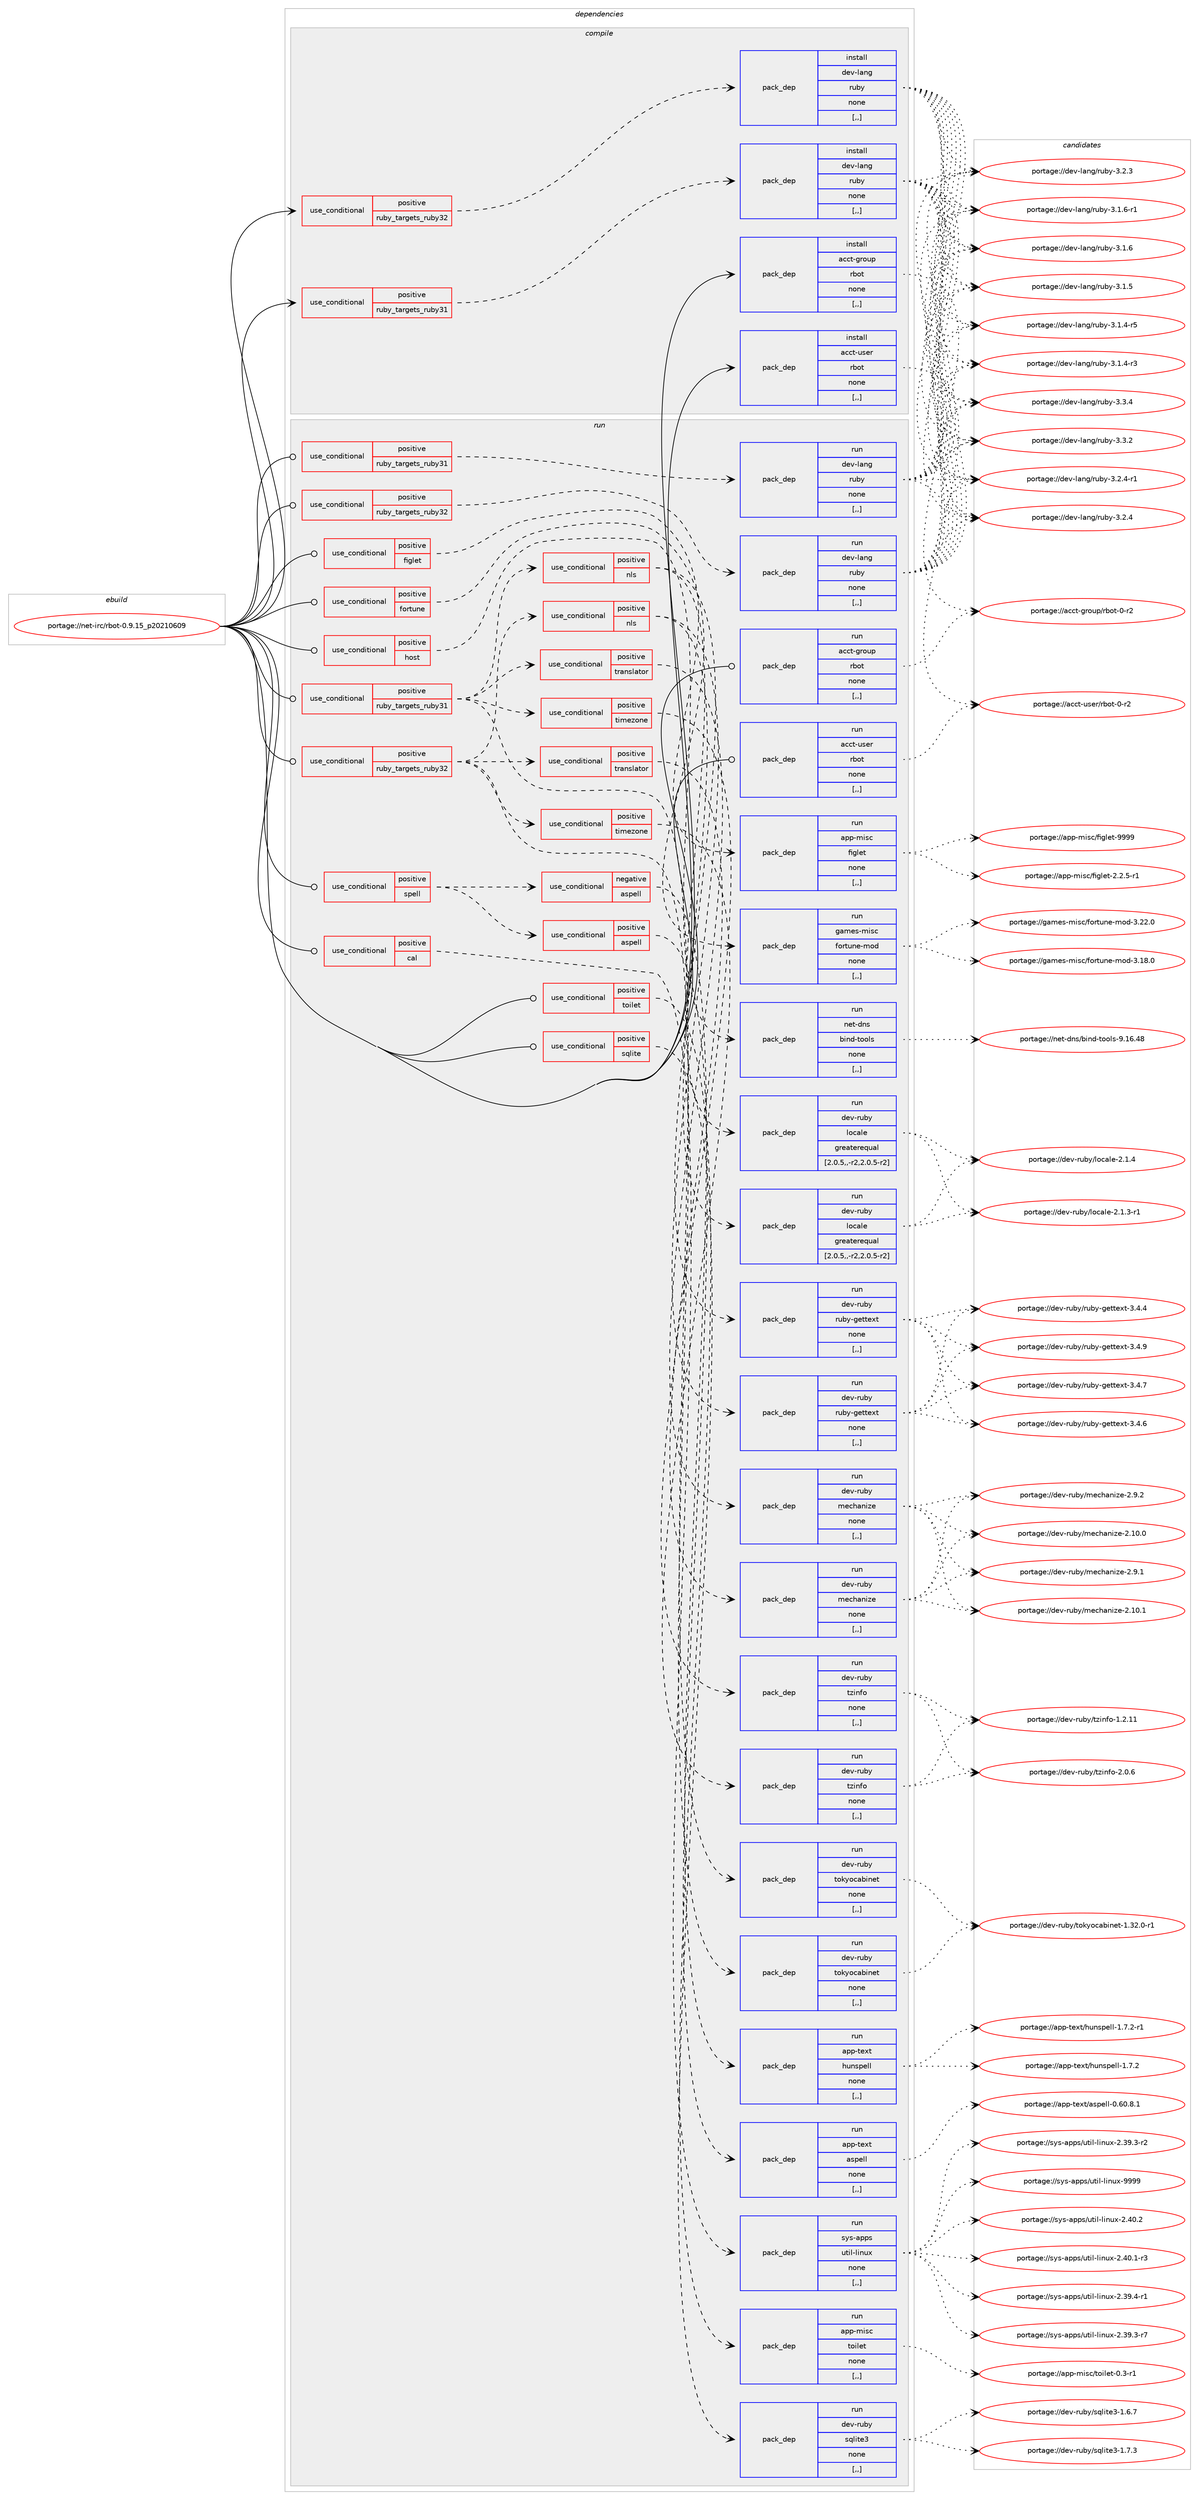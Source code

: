 digraph prolog {

# *************
# Graph options
# *************

newrank=true;
concentrate=true;
compound=true;
graph [rankdir=LR,fontname=Helvetica,fontsize=10,ranksep=1.5];#, ranksep=2.5, nodesep=0.2];
edge  [arrowhead=vee];
node  [fontname=Helvetica,fontsize=10];

# **********
# The ebuild
# **********

subgraph cluster_leftcol {
color=gray;
rank=same;
label=<<i>ebuild</i>>;
id [label="portage://net-irc/rbot-0.9.15_p20210609", color=red, width=4, href="../net-irc/rbot-0.9.15_p20210609.svg"];
}

# ****************
# The dependencies
# ****************

subgraph cluster_midcol {
color=gray;
label=<<i>dependencies</i>>;
subgraph cluster_compile {
fillcolor="#eeeeee";
style=filled;
label=<<i>compile</i>>;
subgraph cond83 {
dependency318 [label=<<TABLE BORDER="0" CELLBORDER="1" CELLSPACING="0" CELLPADDING="4"><TR><TD ROWSPAN="3" CELLPADDING="10">use_conditional</TD></TR><TR><TD>positive</TD></TR><TR><TD>ruby_targets_ruby31</TD></TR></TABLE>>, shape=none, color=red];
subgraph pack235 {
dependency319 [label=<<TABLE BORDER="0" CELLBORDER="1" CELLSPACING="0" CELLPADDING="4" WIDTH="220"><TR><TD ROWSPAN="6" CELLPADDING="30">pack_dep</TD></TR><TR><TD WIDTH="110">install</TD></TR><TR><TD>dev-lang</TD></TR><TR><TD>ruby</TD></TR><TR><TD>none</TD></TR><TR><TD>[,,]</TD></TR></TABLE>>, shape=none, color=blue];
}
dependency318:e -> dependency319:w [weight=20,style="dashed",arrowhead="vee"];
}
id:e -> dependency318:w [weight=20,style="solid",arrowhead="vee"];
subgraph cond84 {
dependency320 [label=<<TABLE BORDER="0" CELLBORDER="1" CELLSPACING="0" CELLPADDING="4"><TR><TD ROWSPAN="3" CELLPADDING="10">use_conditional</TD></TR><TR><TD>positive</TD></TR><TR><TD>ruby_targets_ruby32</TD></TR></TABLE>>, shape=none, color=red];
subgraph pack236 {
dependency321 [label=<<TABLE BORDER="0" CELLBORDER="1" CELLSPACING="0" CELLPADDING="4" WIDTH="220"><TR><TD ROWSPAN="6" CELLPADDING="30">pack_dep</TD></TR><TR><TD WIDTH="110">install</TD></TR><TR><TD>dev-lang</TD></TR><TR><TD>ruby</TD></TR><TR><TD>none</TD></TR><TR><TD>[,,]</TD></TR></TABLE>>, shape=none, color=blue];
}
dependency320:e -> dependency321:w [weight=20,style="dashed",arrowhead="vee"];
}
id:e -> dependency320:w [weight=20,style="solid",arrowhead="vee"];
subgraph pack237 {
dependency322 [label=<<TABLE BORDER="0" CELLBORDER="1" CELLSPACING="0" CELLPADDING="4" WIDTH="220"><TR><TD ROWSPAN="6" CELLPADDING="30">pack_dep</TD></TR><TR><TD WIDTH="110">install</TD></TR><TR><TD>acct-group</TD></TR><TR><TD>rbot</TD></TR><TR><TD>none</TD></TR><TR><TD>[,,]</TD></TR></TABLE>>, shape=none, color=blue];
}
id:e -> dependency322:w [weight=20,style="solid",arrowhead="vee"];
subgraph pack238 {
dependency323 [label=<<TABLE BORDER="0" CELLBORDER="1" CELLSPACING="0" CELLPADDING="4" WIDTH="220"><TR><TD ROWSPAN="6" CELLPADDING="30">pack_dep</TD></TR><TR><TD WIDTH="110">install</TD></TR><TR><TD>acct-user</TD></TR><TR><TD>rbot</TD></TR><TR><TD>none</TD></TR><TR><TD>[,,]</TD></TR></TABLE>>, shape=none, color=blue];
}
id:e -> dependency323:w [weight=20,style="solid",arrowhead="vee"];
}
subgraph cluster_compileandrun {
fillcolor="#eeeeee";
style=filled;
label=<<i>compile and run</i>>;
}
subgraph cluster_run {
fillcolor="#eeeeee";
style=filled;
label=<<i>run</i>>;
subgraph cond85 {
dependency324 [label=<<TABLE BORDER="0" CELLBORDER="1" CELLSPACING="0" CELLPADDING="4"><TR><TD ROWSPAN="3" CELLPADDING="10">use_conditional</TD></TR><TR><TD>positive</TD></TR><TR><TD>cal</TD></TR></TABLE>>, shape=none, color=red];
subgraph pack239 {
dependency325 [label=<<TABLE BORDER="0" CELLBORDER="1" CELLSPACING="0" CELLPADDING="4" WIDTH="220"><TR><TD ROWSPAN="6" CELLPADDING="30">pack_dep</TD></TR><TR><TD WIDTH="110">run</TD></TR><TR><TD>sys-apps</TD></TR><TR><TD>util-linux</TD></TR><TR><TD>none</TD></TR><TR><TD>[,,]</TD></TR></TABLE>>, shape=none, color=blue];
}
dependency324:e -> dependency325:w [weight=20,style="dashed",arrowhead="vee"];
}
id:e -> dependency324:w [weight=20,style="solid",arrowhead="odot"];
subgraph cond86 {
dependency326 [label=<<TABLE BORDER="0" CELLBORDER="1" CELLSPACING="0" CELLPADDING="4"><TR><TD ROWSPAN="3" CELLPADDING="10">use_conditional</TD></TR><TR><TD>positive</TD></TR><TR><TD>figlet</TD></TR></TABLE>>, shape=none, color=red];
subgraph pack240 {
dependency327 [label=<<TABLE BORDER="0" CELLBORDER="1" CELLSPACING="0" CELLPADDING="4" WIDTH="220"><TR><TD ROWSPAN="6" CELLPADDING="30">pack_dep</TD></TR><TR><TD WIDTH="110">run</TD></TR><TR><TD>app-misc</TD></TR><TR><TD>figlet</TD></TR><TR><TD>none</TD></TR><TR><TD>[,,]</TD></TR></TABLE>>, shape=none, color=blue];
}
dependency326:e -> dependency327:w [weight=20,style="dashed",arrowhead="vee"];
}
id:e -> dependency326:w [weight=20,style="solid",arrowhead="odot"];
subgraph cond87 {
dependency328 [label=<<TABLE BORDER="0" CELLBORDER="1" CELLSPACING="0" CELLPADDING="4"><TR><TD ROWSPAN="3" CELLPADDING="10">use_conditional</TD></TR><TR><TD>positive</TD></TR><TR><TD>fortune</TD></TR></TABLE>>, shape=none, color=red];
subgraph pack241 {
dependency329 [label=<<TABLE BORDER="0" CELLBORDER="1" CELLSPACING="0" CELLPADDING="4" WIDTH="220"><TR><TD ROWSPAN="6" CELLPADDING="30">pack_dep</TD></TR><TR><TD WIDTH="110">run</TD></TR><TR><TD>games-misc</TD></TR><TR><TD>fortune-mod</TD></TR><TR><TD>none</TD></TR><TR><TD>[,,]</TD></TR></TABLE>>, shape=none, color=blue];
}
dependency328:e -> dependency329:w [weight=20,style="dashed",arrowhead="vee"];
}
id:e -> dependency328:w [weight=20,style="solid",arrowhead="odot"];
subgraph cond88 {
dependency330 [label=<<TABLE BORDER="0" CELLBORDER="1" CELLSPACING="0" CELLPADDING="4"><TR><TD ROWSPAN="3" CELLPADDING="10">use_conditional</TD></TR><TR><TD>positive</TD></TR><TR><TD>host</TD></TR></TABLE>>, shape=none, color=red];
subgraph pack242 {
dependency331 [label=<<TABLE BORDER="0" CELLBORDER="1" CELLSPACING="0" CELLPADDING="4" WIDTH="220"><TR><TD ROWSPAN="6" CELLPADDING="30">pack_dep</TD></TR><TR><TD WIDTH="110">run</TD></TR><TR><TD>net-dns</TD></TR><TR><TD>bind-tools</TD></TR><TR><TD>none</TD></TR><TR><TD>[,,]</TD></TR></TABLE>>, shape=none, color=blue];
}
dependency330:e -> dependency331:w [weight=20,style="dashed",arrowhead="vee"];
}
id:e -> dependency330:w [weight=20,style="solid",arrowhead="odot"];
subgraph cond89 {
dependency332 [label=<<TABLE BORDER="0" CELLBORDER="1" CELLSPACING="0" CELLPADDING="4"><TR><TD ROWSPAN="3" CELLPADDING="10">use_conditional</TD></TR><TR><TD>positive</TD></TR><TR><TD>ruby_targets_ruby31</TD></TR></TABLE>>, shape=none, color=red];
subgraph pack243 {
dependency333 [label=<<TABLE BORDER="0" CELLBORDER="1" CELLSPACING="0" CELLPADDING="4" WIDTH="220"><TR><TD ROWSPAN="6" CELLPADDING="30">pack_dep</TD></TR><TR><TD WIDTH="110">run</TD></TR><TR><TD>dev-lang</TD></TR><TR><TD>ruby</TD></TR><TR><TD>none</TD></TR><TR><TD>[,,]</TD></TR></TABLE>>, shape=none, color=blue];
}
dependency332:e -> dependency333:w [weight=20,style="dashed",arrowhead="vee"];
}
id:e -> dependency332:w [weight=20,style="solid",arrowhead="odot"];
subgraph cond90 {
dependency334 [label=<<TABLE BORDER="0" CELLBORDER="1" CELLSPACING="0" CELLPADDING="4"><TR><TD ROWSPAN="3" CELLPADDING="10">use_conditional</TD></TR><TR><TD>positive</TD></TR><TR><TD>ruby_targets_ruby31</TD></TR></TABLE>>, shape=none, color=red];
subgraph pack244 {
dependency335 [label=<<TABLE BORDER="0" CELLBORDER="1" CELLSPACING="0" CELLPADDING="4" WIDTH="220"><TR><TD ROWSPAN="6" CELLPADDING="30">pack_dep</TD></TR><TR><TD WIDTH="110">run</TD></TR><TR><TD>dev-ruby</TD></TR><TR><TD>tokyocabinet</TD></TR><TR><TD>none</TD></TR><TR><TD>[,,]</TD></TR></TABLE>>, shape=none, color=blue];
}
dependency334:e -> dependency335:w [weight=20,style="dashed",arrowhead="vee"];
subgraph cond91 {
dependency336 [label=<<TABLE BORDER="0" CELLBORDER="1" CELLSPACING="0" CELLPADDING="4"><TR><TD ROWSPAN="3" CELLPADDING="10">use_conditional</TD></TR><TR><TD>positive</TD></TR><TR><TD>timezone</TD></TR></TABLE>>, shape=none, color=red];
subgraph pack245 {
dependency337 [label=<<TABLE BORDER="0" CELLBORDER="1" CELLSPACING="0" CELLPADDING="4" WIDTH="220"><TR><TD ROWSPAN="6" CELLPADDING="30">pack_dep</TD></TR><TR><TD WIDTH="110">run</TD></TR><TR><TD>dev-ruby</TD></TR><TR><TD>tzinfo</TD></TR><TR><TD>none</TD></TR><TR><TD>[,,]</TD></TR></TABLE>>, shape=none, color=blue];
}
dependency336:e -> dependency337:w [weight=20,style="dashed",arrowhead="vee"];
}
dependency334:e -> dependency336:w [weight=20,style="dashed",arrowhead="vee"];
subgraph cond92 {
dependency338 [label=<<TABLE BORDER="0" CELLBORDER="1" CELLSPACING="0" CELLPADDING="4"><TR><TD ROWSPAN="3" CELLPADDING="10">use_conditional</TD></TR><TR><TD>positive</TD></TR><TR><TD>translator</TD></TR></TABLE>>, shape=none, color=red];
subgraph pack246 {
dependency339 [label=<<TABLE BORDER="0" CELLBORDER="1" CELLSPACING="0" CELLPADDING="4" WIDTH="220"><TR><TD ROWSPAN="6" CELLPADDING="30">pack_dep</TD></TR><TR><TD WIDTH="110">run</TD></TR><TR><TD>dev-ruby</TD></TR><TR><TD>mechanize</TD></TR><TR><TD>none</TD></TR><TR><TD>[,,]</TD></TR></TABLE>>, shape=none, color=blue];
}
dependency338:e -> dependency339:w [weight=20,style="dashed",arrowhead="vee"];
}
dependency334:e -> dependency338:w [weight=20,style="dashed",arrowhead="vee"];
subgraph cond93 {
dependency340 [label=<<TABLE BORDER="0" CELLBORDER="1" CELLSPACING="0" CELLPADDING="4"><TR><TD ROWSPAN="3" CELLPADDING="10">use_conditional</TD></TR><TR><TD>positive</TD></TR><TR><TD>nls</TD></TR></TABLE>>, shape=none, color=red];
subgraph pack247 {
dependency341 [label=<<TABLE BORDER="0" CELLBORDER="1" CELLSPACING="0" CELLPADDING="4" WIDTH="220"><TR><TD ROWSPAN="6" CELLPADDING="30">pack_dep</TD></TR><TR><TD WIDTH="110">run</TD></TR><TR><TD>dev-ruby</TD></TR><TR><TD>ruby-gettext</TD></TR><TR><TD>none</TD></TR><TR><TD>[,,]</TD></TR></TABLE>>, shape=none, color=blue];
}
dependency340:e -> dependency341:w [weight=20,style="dashed",arrowhead="vee"];
subgraph pack248 {
dependency342 [label=<<TABLE BORDER="0" CELLBORDER="1" CELLSPACING="0" CELLPADDING="4" WIDTH="220"><TR><TD ROWSPAN="6" CELLPADDING="30">pack_dep</TD></TR><TR><TD WIDTH="110">run</TD></TR><TR><TD>dev-ruby</TD></TR><TR><TD>locale</TD></TR><TR><TD>greaterequal</TD></TR><TR><TD>[2.0.5,,-r2,2.0.5-r2]</TD></TR></TABLE>>, shape=none, color=blue];
}
dependency340:e -> dependency342:w [weight=20,style="dashed",arrowhead="vee"];
}
dependency334:e -> dependency340:w [weight=20,style="dashed",arrowhead="vee"];
}
id:e -> dependency334:w [weight=20,style="solid",arrowhead="odot"];
subgraph cond94 {
dependency343 [label=<<TABLE BORDER="0" CELLBORDER="1" CELLSPACING="0" CELLPADDING="4"><TR><TD ROWSPAN="3" CELLPADDING="10">use_conditional</TD></TR><TR><TD>positive</TD></TR><TR><TD>ruby_targets_ruby32</TD></TR></TABLE>>, shape=none, color=red];
subgraph pack249 {
dependency344 [label=<<TABLE BORDER="0" CELLBORDER="1" CELLSPACING="0" CELLPADDING="4" WIDTH="220"><TR><TD ROWSPAN="6" CELLPADDING="30">pack_dep</TD></TR><TR><TD WIDTH="110">run</TD></TR><TR><TD>dev-lang</TD></TR><TR><TD>ruby</TD></TR><TR><TD>none</TD></TR><TR><TD>[,,]</TD></TR></TABLE>>, shape=none, color=blue];
}
dependency343:e -> dependency344:w [weight=20,style="dashed",arrowhead="vee"];
}
id:e -> dependency343:w [weight=20,style="solid",arrowhead="odot"];
subgraph cond95 {
dependency345 [label=<<TABLE BORDER="0" CELLBORDER="1" CELLSPACING="0" CELLPADDING="4"><TR><TD ROWSPAN="3" CELLPADDING="10">use_conditional</TD></TR><TR><TD>positive</TD></TR><TR><TD>ruby_targets_ruby32</TD></TR></TABLE>>, shape=none, color=red];
subgraph pack250 {
dependency346 [label=<<TABLE BORDER="0" CELLBORDER="1" CELLSPACING="0" CELLPADDING="4" WIDTH="220"><TR><TD ROWSPAN="6" CELLPADDING="30">pack_dep</TD></TR><TR><TD WIDTH="110">run</TD></TR><TR><TD>dev-ruby</TD></TR><TR><TD>tokyocabinet</TD></TR><TR><TD>none</TD></TR><TR><TD>[,,]</TD></TR></TABLE>>, shape=none, color=blue];
}
dependency345:e -> dependency346:w [weight=20,style="dashed",arrowhead="vee"];
subgraph cond96 {
dependency347 [label=<<TABLE BORDER="0" CELLBORDER="1" CELLSPACING="0" CELLPADDING="4"><TR><TD ROWSPAN="3" CELLPADDING="10">use_conditional</TD></TR><TR><TD>positive</TD></TR><TR><TD>timezone</TD></TR></TABLE>>, shape=none, color=red];
subgraph pack251 {
dependency348 [label=<<TABLE BORDER="0" CELLBORDER="1" CELLSPACING="0" CELLPADDING="4" WIDTH="220"><TR><TD ROWSPAN="6" CELLPADDING="30">pack_dep</TD></TR><TR><TD WIDTH="110">run</TD></TR><TR><TD>dev-ruby</TD></TR><TR><TD>tzinfo</TD></TR><TR><TD>none</TD></TR><TR><TD>[,,]</TD></TR></TABLE>>, shape=none, color=blue];
}
dependency347:e -> dependency348:w [weight=20,style="dashed",arrowhead="vee"];
}
dependency345:e -> dependency347:w [weight=20,style="dashed",arrowhead="vee"];
subgraph cond97 {
dependency349 [label=<<TABLE BORDER="0" CELLBORDER="1" CELLSPACING="0" CELLPADDING="4"><TR><TD ROWSPAN="3" CELLPADDING="10">use_conditional</TD></TR><TR><TD>positive</TD></TR><TR><TD>translator</TD></TR></TABLE>>, shape=none, color=red];
subgraph pack252 {
dependency350 [label=<<TABLE BORDER="0" CELLBORDER="1" CELLSPACING="0" CELLPADDING="4" WIDTH="220"><TR><TD ROWSPAN="6" CELLPADDING="30">pack_dep</TD></TR><TR><TD WIDTH="110">run</TD></TR><TR><TD>dev-ruby</TD></TR><TR><TD>mechanize</TD></TR><TR><TD>none</TD></TR><TR><TD>[,,]</TD></TR></TABLE>>, shape=none, color=blue];
}
dependency349:e -> dependency350:w [weight=20,style="dashed",arrowhead="vee"];
}
dependency345:e -> dependency349:w [weight=20,style="dashed",arrowhead="vee"];
subgraph cond98 {
dependency351 [label=<<TABLE BORDER="0" CELLBORDER="1" CELLSPACING="0" CELLPADDING="4"><TR><TD ROWSPAN="3" CELLPADDING="10">use_conditional</TD></TR><TR><TD>positive</TD></TR><TR><TD>nls</TD></TR></TABLE>>, shape=none, color=red];
subgraph pack253 {
dependency352 [label=<<TABLE BORDER="0" CELLBORDER="1" CELLSPACING="0" CELLPADDING="4" WIDTH="220"><TR><TD ROWSPAN="6" CELLPADDING="30">pack_dep</TD></TR><TR><TD WIDTH="110">run</TD></TR><TR><TD>dev-ruby</TD></TR><TR><TD>ruby-gettext</TD></TR><TR><TD>none</TD></TR><TR><TD>[,,]</TD></TR></TABLE>>, shape=none, color=blue];
}
dependency351:e -> dependency352:w [weight=20,style="dashed",arrowhead="vee"];
subgraph pack254 {
dependency353 [label=<<TABLE BORDER="0" CELLBORDER="1" CELLSPACING="0" CELLPADDING="4" WIDTH="220"><TR><TD ROWSPAN="6" CELLPADDING="30">pack_dep</TD></TR><TR><TD WIDTH="110">run</TD></TR><TR><TD>dev-ruby</TD></TR><TR><TD>locale</TD></TR><TR><TD>greaterequal</TD></TR><TR><TD>[2.0.5,,-r2,2.0.5-r2]</TD></TR></TABLE>>, shape=none, color=blue];
}
dependency351:e -> dependency353:w [weight=20,style="dashed",arrowhead="vee"];
}
dependency345:e -> dependency351:w [weight=20,style="dashed",arrowhead="vee"];
}
id:e -> dependency345:w [weight=20,style="solid",arrowhead="odot"];
subgraph cond99 {
dependency354 [label=<<TABLE BORDER="0" CELLBORDER="1" CELLSPACING="0" CELLPADDING="4"><TR><TD ROWSPAN="3" CELLPADDING="10">use_conditional</TD></TR><TR><TD>positive</TD></TR><TR><TD>spell</TD></TR></TABLE>>, shape=none, color=red];
subgraph cond100 {
dependency355 [label=<<TABLE BORDER="0" CELLBORDER="1" CELLSPACING="0" CELLPADDING="4"><TR><TD ROWSPAN="3" CELLPADDING="10">use_conditional</TD></TR><TR><TD>positive</TD></TR><TR><TD>aspell</TD></TR></TABLE>>, shape=none, color=red];
subgraph pack255 {
dependency356 [label=<<TABLE BORDER="0" CELLBORDER="1" CELLSPACING="0" CELLPADDING="4" WIDTH="220"><TR><TD ROWSPAN="6" CELLPADDING="30">pack_dep</TD></TR><TR><TD WIDTH="110">run</TD></TR><TR><TD>app-text</TD></TR><TR><TD>aspell</TD></TR><TR><TD>none</TD></TR><TR><TD>[,,]</TD></TR></TABLE>>, shape=none, color=blue];
}
dependency355:e -> dependency356:w [weight=20,style="dashed",arrowhead="vee"];
}
dependency354:e -> dependency355:w [weight=20,style="dashed",arrowhead="vee"];
subgraph cond101 {
dependency357 [label=<<TABLE BORDER="0" CELLBORDER="1" CELLSPACING="0" CELLPADDING="4"><TR><TD ROWSPAN="3" CELLPADDING="10">use_conditional</TD></TR><TR><TD>negative</TD></TR><TR><TD>aspell</TD></TR></TABLE>>, shape=none, color=red];
subgraph pack256 {
dependency358 [label=<<TABLE BORDER="0" CELLBORDER="1" CELLSPACING="0" CELLPADDING="4" WIDTH="220"><TR><TD ROWSPAN="6" CELLPADDING="30">pack_dep</TD></TR><TR><TD WIDTH="110">run</TD></TR><TR><TD>app-text</TD></TR><TR><TD>hunspell</TD></TR><TR><TD>none</TD></TR><TR><TD>[,,]</TD></TR></TABLE>>, shape=none, color=blue];
}
dependency357:e -> dependency358:w [weight=20,style="dashed",arrowhead="vee"];
}
dependency354:e -> dependency357:w [weight=20,style="dashed",arrowhead="vee"];
}
id:e -> dependency354:w [weight=20,style="solid",arrowhead="odot"];
subgraph cond102 {
dependency359 [label=<<TABLE BORDER="0" CELLBORDER="1" CELLSPACING="0" CELLPADDING="4"><TR><TD ROWSPAN="3" CELLPADDING="10">use_conditional</TD></TR><TR><TD>positive</TD></TR><TR><TD>sqlite</TD></TR></TABLE>>, shape=none, color=red];
subgraph pack257 {
dependency360 [label=<<TABLE BORDER="0" CELLBORDER="1" CELLSPACING="0" CELLPADDING="4" WIDTH="220"><TR><TD ROWSPAN="6" CELLPADDING="30">pack_dep</TD></TR><TR><TD WIDTH="110">run</TD></TR><TR><TD>dev-ruby</TD></TR><TR><TD>sqlite3</TD></TR><TR><TD>none</TD></TR><TR><TD>[,,]</TD></TR></TABLE>>, shape=none, color=blue];
}
dependency359:e -> dependency360:w [weight=20,style="dashed",arrowhead="vee"];
}
id:e -> dependency359:w [weight=20,style="solid",arrowhead="odot"];
subgraph cond103 {
dependency361 [label=<<TABLE BORDER="0" CELLBORDER="1" CELLSPACING="0" CELLPADDING="4"><TR><TD ROWSPAN="3" CELLPADDING="10">use_conditional</TD></TR><TR><TD>positive</TD></TR><TR><TD>toilet</TD></TR></TABLE>>, shape=none, color=red];
subgraph pack258 {
dependency362 [label=<<TABLE BORDER="0" CELLBORDER="1" CELLSPACING="0" CELLPADDING="4" WIDTH="220"><TR><TD ROWSPAN="6" CELLPADDING="30">pack_dep</TD></TR><TR><TD WIDTH="110">run</TD></TR><TR><TD>app-misc</TD></TR><TR><TD>toilet</TD></TR><TR><TD>none</TD></TR><TR><TD>[,,]</TD></TR></TABLE>>, shape=none, color=blue];
}
dependency361:e -> dependency362:w [weight=20,style="dashed",arrowhead="vee"];
}
id:e -> dependency361:w [weight=20,style="solid",arrowhead="odot"];
subgraph pack259 {
dependency363 [label=<<TABLE BORDER="0" CELLBORDER="1" CELLSPACING="0" CELLPADDING="4" WIDTH="220"><TR><TD ROWSPAN="6" CELLPADDING="30">pack_dep</TD></TR><TR><TD WIDTH="110">run</TD></TR><TR><TD>acct-group</TD></TR><TR><TD>rbot</TD></TR><TR><TD>none</TD></TR><TR><TD>[,,]</TD></TR></TABLE>>, shape=none, color=blue];
}
id:e -> dependency363:w [weight=20,style="solid",arrowhead="odot"];
subgraph pack260 {
dependency364 [label=<<TABLE BORDER="0" CELLBORDER="1" CELLSPACING="0" CELLPADDING="4" WIDTH="220"><TR><TD ROWSPAN="6" CELLPADDING="30">pack_dep</TD></TR><TR><TD WIDTH="110">run</TD></TR><TR><TD>acct-user</TD></TR><TR><TD>rbot</TD></TR><TR><TD>none</TD></TR><TR><TD>[,,]</TD></TR></TABLE>>, shape=none, color=blue];
}
id:e -> dependency364:w [weight=20,style="solid",arrowhead="odot"];
}
}

# **************
# The candidates
# **************

subgraph cluster_choices {
rank=same;
color=gray;
label=<<i>candidates</i>>;

subgraph choice235 {
color=black;
nodesep=1;
choice10010111845108971101034711411798121455146514652 [label="portage://dev-lang/ruby-3.3.4", color=red, width=4,href="../dev-lang/ruby-3.3.4.svg"];
choice10010111845108971101034711411798121455146514650 [label="portage://dev-lang/ruby-3.3.2", color=red, width=4,href="../dev-lang/ruby-3.3.2.svg"];
choice100101118451089711010347114117981214551465046524511449 [label="portage://dev-lang/ruby-3.2.4-r1", color=red, width=4,href="../dev-lang/ruby-3.2.4-r1.svg"];
choice10010111845108971101034711411798121455146504652 [label="portage://dev-lang/ruby-3.2.4", color=red, width=4,href="../dev-lang/ruby-3.2.4.svg"];
choice10010111845108971101034711411798121455146504651 [label="portage://dev-lang/ruby-3.2.3", color=red, width=4,href="../dev-lang/ruby-3.2.3.svg"];
choice100101118451089711010347114117981214551464946544511449 [label="portage://dev-lang/ruby-3.1.6-r1", color=red, width=4,href="../dev-lang/ruby-3.1.6-r1.svg"];
choice10010111845108971101034711411798121455146494654 [label="portage://dev-lang/ruby-3.1.6", color=red, width=4,href="../dev-lang/ruby-3.1.6.svg"];
choice10010111845108971101034711411798121455146494653 [label="portage://dev-lang/ruby-3.1.5", color=red, width=4,href="../dev-lang/ruby-3.1.5.svg"];
choice100101118451089711010347114117981214551464946524511453 [label="portage://dev-lang/ruby-3.1.4-r5", color=red, width=4,href="../dev-lang/ruby-3.1.4-r5.svg"];
choice100101118451089711010347114117981214551464946524511451 [label="portage://dev-lang/ruby-3.1.4-r3", color=red, width=4,href="../dev-lang/ruby-3.1.4-r3.svg"];
dependency319:e -> choice10010111845108971101034711411798121455146514652:w [style=dotted,weight="100"];
dependency319:e -> choice10010111845108971101034711411798121455146514650:w [style=dotted,weight="100"];
dependency319:e -> choice100101118451089711010347114117981214551465046524511449:w [style=dotted,weight="100"];
dependency319:e -> choice10010111845108971101034711411798121455146504652:w [style=dotted,weight="100"];
dependency319:e -> choice10010111845108971101034711411798121455146504651:w [style=dotted,weight="100"];
dependency319:e -> choice100101118451089711010347114117981214551464946544511449:w [style=dotted,weight="100"];
dependency319:e -> choice10010111845108971101034711411798121455146494654:w [style=dotted,weight="100"];
dependency319:e -> choice10010111845108971101034711411798121455146494653:w [style=dotted,weight="100"];
dependency319:e -> choice100101118451089711010347114117981214551464946524511453:w [style=dotted,weight="100"];
dependency319:e -> choice100101118451089711010347114117981214551464946524511451:w [style=dotted,weight="100"];
}
subgraph choice236 {
color=black;
nodesep=1;
choice10010111845108971101034711411798121455146514652 [label="portage://dev-lang/ruby-3.3.4", color=red, width=4,href="../dev-lang/ruby-3.3.4.svg"];
choice10010111845108971101034711411798121455146514650 [label="portage://dev-lang/ruby-3.3.2", color=red, width=4,href="../dev-lang/ruby-3.3.2.svg"];
choice100101118451089711010347114117981214551465046524511449 [label="portage://dev-lang/ruby-3.2.4-r1", color=red, width=4,href="../dev-lang/ruby-3.2.4-r1.svg"];
choice10010111845108971101034711411798121455146504652 [label="portage://dev-lang/ruby-3.2.4", color=red, width=4,href="../dev-lang/ruby-3.2.4.svg"];
choice10010111845108971101034711411798121455146504651 [label="portage://dev-lang/ruby-3.2.3", color=red, width=4,href="../dev-lang/ruby-3.2.3.svg"];
choice100101118451089711010347114117981214551464946544511449 [label="portage://dev-lang/ruby-3.1.6-r1", color=red, width=4,href="../dev-lang/ruby-3.1.6-r1.svg"];
choice10010111845108971101034711411798121455146494654 [label="portage://dev-lang/ruby-3.1.6", color=red, width=4,href="../dev-lang/ruby-3.1.6.svg"];
choice10010111845108971101034711411798121455146494653 [label="portage://dev-lang/ruby-3.1.5", color=red, width=4,href="../dev-lang/ruby-3.1.5.svg"];
choice100101118451089711010347114117981214551464946524511453 [label="portage://dev-lang/ruby-3.1.4-r5", color=red, width=4,href="../dev-lang/ruby-3.1.4-r5.svg"];
choice100101118451089711010347114117981214551464946524511451 [label="portage://dev-lang/ruby-3.1.4-r3", color=red, width=4,href="../dev-lang/ruby-3.1.4-r3.svg"];
dependency321:e -> choice10010111845108971101034711411798121455146514652:w [style=dotted,weight="100"];
dependency321:e -> choice10010111845108971101034711411798121455146514650:w [style=dotted,weight="100"];
dependency321:e -> choice100101118451089711010347114117981214551465046524511449:w [style=dotted,weight="100"];
dependency321:e -> choice10010111845108971101034711411798121455146504652:w [style=dotted,weight="100"];
dependency321:e -> choice10010111845108971101034711411798121455146504651:w [style=dotted,weight="100"];
dependency321:e -> choice100101118451089711010347114117981214551464946544511449:w [style=dotted,weight="100"];
dependency321:e -> choice10010111845108971101034711411798121455146494654:w [style=dotted,weight="100"];
dependency321:e -> choice10010111845108971101034711411798121455146494653:w [style=dotted,weight="100"];
dependency321:e -> choice100101118451089711010347114117981214551464946524511453:w [style=dotted,weight="100"];
dependency321:e -> choice100101118451089711010347114117981214551464946524511451:w [style=dotted,weight="100"];
}
subgraph choice237 {
color=black;
nodesep=1;
choice97999911645103114111117112471149811111645484511450 [label="portage://acct-group/rbot-0-r2", color=red, width=4,href="../acct-group/rbot-0-r2.svg"];
dependency322:e -> choice97999911645103114111117112471149811111645484511450:w [style=dotted,weight="100"];
}
subgraph choice238 {
color=black;
nodesep=1;
choice97999911645117115101114471149811111645484511450 [label="portage://acct-user/rbot-0-r2", color=red, width=4,href="../acct-user/rbot-0-r2.svg"];
dependency323:e -> choice97999911645117115101114471149811111645484511450:w [style=dotted,weight="100"];
}
subgraph choice239 {
color=black;
nodesep=1;
choice115121115459711211211547117116105108451081051101171204557575757 [label="portage://sys-apps/util-linux-9999", color=red, width=4,href="../sys-apps/util-linux-9999.svg"];
choice1151211154597112112115471171161051084510810511011712045504652484650 [label="portage://sys-apps/util-linux-2.40.2", color=red, width=4,href="../sys-apps/util-linux-2.40.2.svg"];
choice11512111545971121121154711711610510845108105110117120455046524846494511451 [label="portage://sys-apps/util-linux-2.40.1-r3", color=red, width=4,href="../sys-apps/util-linux-2.40.1-r3.svg"];
choice11512111545971121121154711711610510845108105110117120455046515746524511449 [label="portage://sys-apps/util-linux-2.39.4-r1", color=red, width=4,href="../sys-apps/util-linux-2.39.4-r1.svg"];
choice11512111545971121121154711711610510845108105110117120455046515746514511455 [label="portage://sys-apps/util-linux-2.39.3-r7", color=red, width=4,href="../sys-apps/util-linux-2.39.3-r7.svg"];
choice11512111545971121121154711711610510845108105110117120455046515746514511450 [label="portage://sys-apps/util-linux-2.39.3-r2", color=red, width=4,href="../sys-apps/util-linux-2.39.3-r2.svg"];
dependency325:e -> choice115121115459711211211547117116105108451081051101171204557575757:w [style=dotted,weight="100"];
dependency325:e -> choice1151211154597112112115471171161051084510810511011712045504652484650:w [style=dotted,weight="100"];
dependency325:e -> choice11512111545971121121154711711610510845108105110117120455046524846494511451:w [style=dotted,weight="100"];
dependency325:e -> choice11512111545971121121154711711610510845108105110117120455046515746524511449:w [style=dotted,weight="100"];
dependency325:e -> choice11512111545971121121154711711610510845108105110117120455046515746514511455:w [style=dotted,weight="100"];
dependency325:e -> choice11512111545971121121154711711610510845108105110117120455046515746514511450:w [style=dotted,weight="100"];
}
subgraph choice240 {
color=black;
nodesep=1;
choice971121124510910511599471021051031081011164557575757 [label="portage://app-misc/figlet-9999", color=red, width=4,href="../app-misc/figlet-9999.svg"];
choice971121124510910511599471021051031081011164550465046534511449 [label="portage://app-misc/figlet-2.2.5-r1", color=red, width=4,href="../app-misc/figlet-2.2.5-r1.svg"];
dependency327:e -> choice971121124510910511599471021051031081011164557575757:w [style=dotted,weight="100"];
dependency327:e -> choice971121124510910511599471021051031081011164550465046534511449:w [style=dotted,weight="100"];
}
subgraph choice241 {
color=black;
nodesep=1;
choice103971091011154510910511599471021111141161171101014510911110045514650504648 [label="portage://games-misc/fortune-mod-3.22.0", color=red, width=4,href="../games-misc/fortune-mod-3.22.0.svg"];
choice103971091011154510910511599471021111141161171101014510911110045514649564648 [label="portage://games-misc/fortune-mod-3.18.0", color=red, width=4,href="../games-misc/fortune-mod-3.18.0.svg"];
dependency329:e -> choice103971091011154510910511599471021111141161171101014510911110045514650504648:w [style=dotted,weight="100"];
dependency329:e -> choice103971091011154510910511599471021111141161171101014510911110045514649564648:w [style=dotted,weight="100"];
}
subgraph choice242 {
color=black;
nodesep=1;
choice110101116451001101154798105110100451161111111081154557464954465256 [label="portage://net-dns/bind-tools-9.16.48", color=red, width=4,href="../net-dns/bind-tools-9.16.48.svg"];
dependency331:e -> choice110101116451001101154798105110100451161111111081154557464954465256:w [style=dotted,weight="100"];
}
subgraph choice243 {
color=black;
nodesep=1;
choice10010111845108971101034711411798121455146514652 [label="portage://dev-lang/ruby-3.3.4", color=red, width=4,href="../dev-lang/ruby-3.3.4.svg"];
choice10010111845108971101034711411798121455146514650 [label="portage://dev-lang/ruby-3.3.2", color=red, width=4,href="../dev-lang/ruby-3.3.2.svg"];
choice100101118451089711010347114117981214551465046524511449 [label="portage://dev-lang/ruby-3.2.4-r1", color=red, width=4,href="../dev-lang/ruby-3.2.4-r1.svg"];
choice10010111845108971101034711411798121455146504652 [label="portage://dev-lang/ruby-3.2.4", color=red, width=4,href="../dev-lang/ruby-3.2.4.svg"];
choice10010111845108971101034711411798121455146504651 [label="portage://dev-lang/ruby-3.2.3", color=red, width=4,href="../dev-lang/ruby-3.2.3.svg"];
choice100101118451089711010347114117981214551464946544511449 [label="portage://dev-lang/ruby-3.1.6-r1", color=red, width=4,href="../dev-lang/ruby-3.1.6-r1.svg"];
choice10010111845108971101034711411798121455146494654 [label="portage://dev-lang/ruby-3.1.6", color=red, width=4,href="../dev-lang/ruby-3.1.6.svg"];
choice10010111845108971101034711411798121455146494653 [label="portage://dev-lang/ruby-3.1.5", color=red, width=4,href="../dev-lang/ruby-3.1.5.svg"];
choice100101118451089711010347114117981214551464946524511453 [label="portage://dev-lang/ruby-3.1.4-r5", color=red, width=4,href="../dev-lang/ruby-3.1.4-r5.svg"];
choice100101118451089711010347114117981214551464946524511451 [label="portage://dev-lang/ruby-3.1.4-r3", color=red, width=4,href="../dev-lang/ruby-3.1.4-r3.svg"];
dependency333:e -> choice10010111845108971101034711411798121455146514652:w [style=dotted,weight="100"];
dependency333:e -> choice10010111845108971101034711411798121455146514650:w [style=dotted,weight="100"];
dependency333:e -> choice100101118451089711010347114117981214551465046524511449:w [style=dotted,weight="100"];
dependency333:e -> choice10010111845108971101034711411798121455146504652:w [style=dotted,weight="100"];
dependency333:e -> choice10010111845108971101034711411798121455146504651:w [style=dotted,weight="100"];
dependency333:e -> choice100101118451089711010347114117981214551464946544511449:w [style=dotted,weight="100"];
dependency333:e -> choice10010111845108971101034711411798121455146494654:w [style=dotted,weight="100"];
dependency333:e -> choice10010111845108971101034711411798121455146494653:w [style=dotted,weight="100"];
dependency333:e -> choice100101118451089711010347114117981214551464946524511453:w [style=dotted,weight="100"];
dependency333:e -> choice100101118451089711010347114117981214551464946524511451:w [style=dotted,weight="100"];
}
subgraph choice244 {
color=black;
nodesep=1;
choice100101118451141179812147116111107121111999798105110101116454946515046484511449 [label="portage://dev-ruby/tokyocabinet-1.32.0-r1", color=red, width=4,href="../dev-ruby/tokyocabinet-1.32.0-r1.svg"];
dependency335:e -> choice100101118451141179812147116111107121111999798105110101116454946515046484511449:w [style=dotted,weight="100"];
}
subgraph choice245 {
color=black;
nodesep=1;
choice100101118451141179812147116122105110102111455046484654 [label="portage://dev-ruby/tzinfo-2.0.6", color=red, width=4,href="../dev-ruby/tzinfo-2.0.6.svg"];
choice10010111845114117981214711612210511010211145494650464949 [label="portage://dev-ruby/tzinfo-1.2.11", color=red, width=4,href="../dev-ruby/tzinfo-1.2.11.svg"];
dependency337:e -> choice100101118451141179812147116122105110102111455046484654:w [style=dotted,weight="100"];
dependency337:e -> choice10010111845114117981214711612210511010211145494650464949:w [style=dotted,weight="100"];
}
subgraph choice246 {
color=black;
nodesep=1;
choice100101118451141179812147109101991049711010512210145504649484649 [label="portage://dev-ruby/mechanize-2.10.1", color=red, width=4,href="../dev-ruby/mechanize-2.10.1.svg"];
choice100101118451141179812147109101991049711010512210145504649484648 [label="portage://dev-ruby/mechanize-2.10.0", color=red, width=4,href="../dev-ruby/mechanize-2.10.0.svg"];
choice1001011184511411798121471091019910497110105122101455046574650 [label="portage://dev-ruby/mechanize-2.9.2", color=red, width=4,href="../dev-ruby/mechanize-2.9.2.svg"];
choice1001011184511411798121471091019910497110105122101455046574649 [label="portage://dev-ruby/mechanize-2.9.1", color=red, width=4,href="../dev-ruby/mechanize-2.9.1.svg"];
dependency339:e -> choice100101118451141179812147109101991049711010512210145504649484649:w [style=dotted,weight="100"];
dependency339:e -> choice100101118451141179812147109101991049711010512210145504649484648:w [style=dotted,weight="100"];
dependency339:e -> choice1001011184511411798121471091019910497110105122101455046574650:w [style=dotted,weight="100"];
dependency339:e -> choice1001011184511411798121471091019910497110105122101455046574649:w [style=dotted,weight="100"];
}
subgraph choice247 {
color=black;
nodesep=1;
choice1001011184511411798121471141179812145103101116116101120116455146524657 [label="portage://dev-ruby/ruby-gettext-3.4.9", color=red, width=4,href="../dev-ruby/ruby-gettext-3.4.9.svg"];
choice1001011184511411798121471141179812145103101116116101120116455146524655 [label="portage://dev-ruby/ruby-gettext-3.4.7", color=red, width=4,href="../dev-ruby/ruby-gettext-3.4.7.svg"];
choice1001011184511411798121471141179812145103101116116101120116455146524654 [label="portage://dev-ruby/ruby-gettext-3.4.6", color=red, width=4,href="../dev-ruby/ruby-gettext-3.4.6.svg"];
choice1001011184511411798121471141179812145103101116116101120116455146524652 [label="portage://dev-ruby/ruby-gettext-3.4.4", color=red, width=4,href="../dev-ruby/ruby-gettext-3.4.4.svg"];
dependency341:e -> choice1001011184511411798121471141179812145103101116116101120116455146524657:w [style=dotted,weight="100"];
dependency341:e -> choice1001011184511411798121471141179812145103101116116101120116455146524655:w [style=dotted,weight="100"];
dependency341:e -> choice1001011184511411798121471141179812145103101116116101120116455146524654:w [style=dotted,weight="100"];
dependency341:e -> choice1001011184511411798121471141179812145103101116116101120116455146524652:w [style=dotted,weight="100"];
}
subgraph choice248 {
color=black;
nodesep=1;
choice1001011184511411798121471081119997108101455046494652 [label="portage://dev-ruby/locale-2.1.4", color=red, width=4,href="../dev-ruby/locale-2.1.4.svg"];
choice10010111845114117981214710811199971081014550464946514511449 [label="portage://dev-ruby/locale-2.1.3-r1", color=red, width=4,href="../dev-ruby/locale-2.1.3-r1.svg"];
dependency342:e -> choice1001011184511411798121471081119997108101455046494652:w [style=dotted,weight="100"];
dependency342:e -> choice10010111845114117981214710811199971081014550464946514511449:w [style=dotted,weight="100"];
}
subgraph choice249 {
color=black;
nodesep=1;
choice10010111845108971101034711411798121455146514652 [label="portage://dev-lang/ruby-3.3.4", color=red, width=4,href="../dev-lang/ruby-3.3.4.svg"];
choice10010111845108971101034711411798121455146514650 [label="portage://dev-lang/ruby-3.3.2", color=red, width=4,href="../dev-lang/ruby-3.3.2.svg"];
choice100101118451089711010347114117981214551465046524511449 [label="portage://dev-lang/ruby-3.2.4-r1", color=red, width=4,href="../dev-lang/ruby-3.2.4-r1.svg"];
choice10010111845108971101034711411798121455146504652 [label="portage://dev-lang/ruby-3.2.4", color=red, width=4,href="../dev-lang/ruby-3.2.4.svg"];
choice10010111845108971101034711411798121455146504651 [label="portage://dev-lang/ruby-3.2.3", color=red, width=4,href="../dev-lang/ruby-3.2.3.svg"];
choice100101118451089711010347114117981214551464946544511449 [label="portage://dev-lang/ruby-3.1.6-r1", color=red, width=4,href="../dev-lang/ruby-3.1.6-r1.svg"];
choice10010111845108971101034711411798121455146494654 [label="portage://dev-lang/ruby-3.1.6", color=red, width=4,href="../dev-lang/ruby-3.1.6.svg"];
choice10010111845108971101034711411798121455146494653 [label="portage://dev-lang/ruby-3.1.5", color=red, width=4,href="../dev-lang/ruby-3.1.5.svg"];
choice100101118451089711010347114117981214551464946524511453 [label="portage://dev-lang/ruby-3.1.4-r5", color=red, width=4,href="../dev-lang/ruby-3.1.4-r5.svg"];
choice100101118451089711010347114117981214551464946524511451 [label="portage://dev-lang/ruby-3.1.4-r3", color=red, width=4,href="../dev-lang/ruby-3.1.4-r3.svg"];
dependency344:e -> choice10010111845108971101034711411798121455146514652:w [style=dotted,weight="100"];
dependency344:e -> choice10010111845108971101034711411798121455146514650:w [style=dotted,weight="100"];
dependency344:e -> choice100101118451089711010347114117981214551465046524511449:w [style=dotted,weight="100"];
dependency344:e -> choice10010111845108971101034711411798121455146504652:w [style=dotted,weight="100"];
dependency344:e -> choice10010111845108971101034711411798121455146504651:w [style=dotted,weight="100"];
dependency344:e -> choice100101118451089711010347114117981214551464946544511449:w [style=dotted,weight="100"];
dependency344:e -> choice10010111845108971101034711411798121455146494654:w [style=dotted,weight="100"];
dependency344:e -> choice10010111845108971101034711411798121455146494653:w [style=dotted,weight="100"];
dependency344:e -> choice100101118451089711010347114117981214551464946524511453:w [style=dotted,weight="100"];
dependency344:e -> choice100101118451089711010347114117981214551464946524511451:w [style=dotted,weight="100"];
}
subgraph choice250 {
color=black;
nodesep=1;
choice100101118451141179812147116111107121111999798105110101116454946515046484511449 [label="portage://dev-ruby/tokyocabinet-1.32.0-r1", color=red, width=4,href="../dev-ruby/tokyocabinet-1.32.0-r1.svg"];
dependency346:e -> choice100101118451141179812147116111107121111999798105110101116454946515046484511449:w [style=dotted,weight="100"];
}
subgraph choice251 {
color=black;
nodesep=1;
choice100101118451141179812147116122105110102111455046484654 [label="portage://dev-ruby/tzinfo-2.0.6", color=red, width=4,href="../dev-ruby/tzinfo-2.0.6.svg"];
choice10010111845114117981214711612210511010211145494650464949 [label="portage://dev-ruby/tzinfo-1.2.11", color=red, width=4,href="../dev-ruby/tzinfo-1.2.11.svg"];
dependency348:e -> choice100101118451141179812147116122105110102111455046484654:w [style=dotted,weight="100"];
dependency348:e -> choice10010111845114117981214711612210511010211145494650464949:w [style=dotted,weight="100"];
}
subgraph choice252 {
color=black;
nodesep=1;
choice100101118451141179812147109101991049711010512210145504649484649 [label="portage://dev-ruby/mechanize-2.10.1", color=red, width=4,href="../dev-ruby/mechanize-2.10.1.svg"];
choice100101118451141179812147109101991049711010512210145504649484648 [label="portage://dev-ruby/mechanize-2.10.0", color=red, width=4,href="../dev-ruby/mechanize-2.10.0.svg"];
choice1001011184511411798121471091019910497110105122101455046574650 [label="portage://dev-ruby/mechanize-2.9.2", color=red, width=4,href="../dev-ruby/mechanize-2.9.2.svg"];
choice1001011184511411798121471091019910497110105122101455046574649 [label="portage://dev-ruby/mechanize-2.9.1", color=red, width=4,href="../dev-ruby/mechanize-2.9.1.svg"];
dependency350:e -> choice100101118451141179812147109101991049711010512210145504649484649:w [style=dotted,weight="100"];
dependency350:e -> choice100101118451141179812147109101991049711010512210145504649484648:w [style=dotted,weight="100"];
dependency350:e -> choice1001011184511411798121471091019910497110105122101455046574650:w [style=dotted,weight="100"];
dependency350:e -> choice1001011184511411798121471091019910497110105122101455046574649:w [style=dotted,weight="100"];
}
subgraph choice253 {
color=black;
nodesep=1;
choice1001011184511411798121471141179812145103101116116101120116455146524657 [label="portage://dev-ruby/ruby-gettext-3.4.9", color=red, width=4,href="../dev-ruby/ruby-gettext-3.4.9.svg"];
choice1001011184511411798121471141179812145103101116116101120116455146524655 [label="portage://dev-ruby/ruby-gettext-3.4.7", color=red, width=4,href="../dev-ruby/ruby-gettext-3.4.7.svg"];
choice1001011184511411798121471141179812145103101116116101120116455146524654 [label="portage://dev-ruby/ruby-gettext-3.4.6", color=red, width=4,href="../dev-ruby/ruby-gettext-3.4.6.svg"];
choice1001011184511411798121471141179812145103101116116101120116455146524652 [label="portage://dev-ruby/ruby-gettext-3.4.4", color=red, width=4,href="../dev-ruby/ruby-gettext-3.4.4.svg"];
dependency352:e -> choice1001011184511411798121471141179812145103101116116101120116455146524657:w [style=dotted,weight="100"];
dependency352:e -> choice1001011184511411798121471141179812145103101116116101120116455146524655:w [style=dotted,weight="100"];
dependency352:e -> choice1001011184511411798121471141179812145103101116116101120116455146524654:w [style=dotted,weight="100"];
dependency352:e -> choice1001011184511411798121471141179812145103101116116101120116455146524652:w [style=dotted,weight="100"];
}
subgraph choice254 {
color=black;
nodesep=1;
choice1001011184511411798121471081119997108101455046494652 [label="portage://dev-ruby/locale-2.1.4", color=red, width=4,href="../dev-ruby/locale-2.1.4.svg"];
choice10010111845114117981214710811199971081014550464946514511449 [label="portage://dev-ruby/locale-2.1.3-r1", color=red, width=4,href="../dev-ruby/locale-2.1.3-r1.svg"];
dependency353:e -> choice1001011184511411798121471081119997108101455046494652:w [style=dotted,weight="100"];
dependency353:e -> choice10010111845114117981214710811199971081014550464946514511449:w [style=dotted,weight="100"];
}
subgraph choice255 {
color=black;
nodesep=1;
choice97112112451161011201164797115112101108108454846544846564649 [label="portage://app-text/aspell-0.60.8.1", color=red, width=4,href="../app-text/aspell-0.60.8.1.svg"];
dependency356:e -> choice97112112451161011201164797115112101108108454846544846564649:w [style=dotted,weight="100"];
}
subgraph choice256 {
color=black;
nodesep=1;
choice9711211245116101120116471041171101151121011081084549465546504511449 [label="portage://app-text/hunspell-1.7.2-r1", color=red, width=4,href="../app-text/hunspell-1.7.2-r1.svg"];
choice971121124511610112011647104117110115112101108108454946554650 [label="portage://app-text/hunspell-1.7.2", color=red, width=4,href="../app-text/hunspell-1.7.2.svg"];
dependency358:e -> choice9711211245116101120116471041171101151121011081084549465546504511449:w [style=dotted,weight="100"];
dependency358:e -> choice971121124511610112011647104117110115112101108108454946554650:w [style=dotted,weight="100"];
}
subgraph choice257 {
color=black;
nodesep=1;
choice10010111845114117981214711511310810511610151454946554651 [label="portage://dev-ruby/sqlite3-1.7.3", color=red, width=4,href="../dev-ruby/sqlite3-1.7.3.svg"];
choice10010111845114117981214711511310810511610151454946544655 [label="portage://dev-ruby/sqlite3-1.6.7", color=red, width=4,href="../dev-ruby/sqlite3-1.6.7.svg"];
dependency360:e -> choice10010111845114117981214711511310810511610151454946554651:w [style=dotted,weight="100"];
dependency360:e -> choice10010111845114117981214711511310810511610151454946544655:w [style=dotted,weight="100"];
}
subgraph choice258 {
color=black;
nodesep=1;
choice97112112451091051159947116111105108101116454846514511449 [label="portage://app-misc/toilet-0.3-r1", color=red, width=4,href="../app-misc/toilet-0.3-r1.svg"];
dependency362:e -> choice97112112451091051159947116111105108101116454846514511449:w [style=dotted,weight="100"];
}
subgraph choice259 {
color=black;
nodesep=1;
choice97999911645103114111117112471149811111645484511450 [label="portage://acct-group/rbot-0-r2", color=red, width=4,href="../acct-group/rbot-0-r2.svg"];
dependency363:e -> choice97999911645103114111117112471149811111645484511450:w [style=dotted,weight="100"];
}
subgraph choice260 {
color=black;
nodesep=1;
choice97999911645117115101114471149811111645484511450 [label="portage://acct-user/rbot-0-r2", color=red, width=4,href="../acct-user/rbot-0-r2.svg"];
dependency364:e -> choice97999911645117115101114471149811111645484511450:w [style=dotted,weight="100"];
}
}

}
